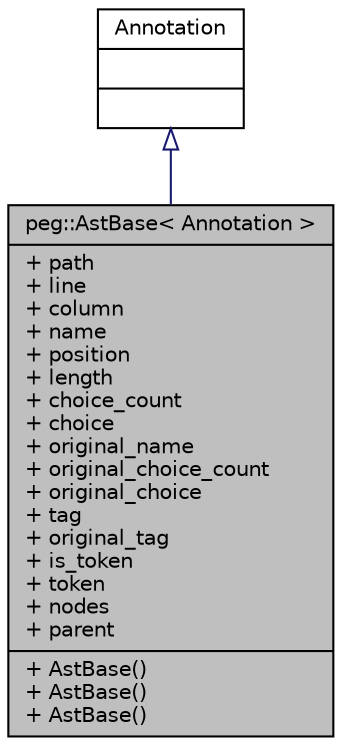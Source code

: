 digraph "peg::AstBase&lt; Annotation &gt;"
{
 // LATEX_PDF_SIZE
  edge [fontname="Helvetica",fontsize="10",labelfontname="Helvetica",labelfontsize="10"];
  node [fontname="Helvetica",fontsize="10",shape=record];
  Node1 [label="{peg::AstBase\< Annotation \>\n|+ path\l+ line\l+ column\l+ name\l+ position\l+ length\l+ choice_count\l+ choice\l+ original_name\l+ original_choice_count\l+ original_choice\l+ tag\l+ original_tag\l+ is_token\l+ token\l+ nodes\l+ parent\l|+ AstBase()\l+ AstBase()\l+ AstBase()\l}",height=0.2,width=0.4,color="black", fillcolor="grey75", style="filled", fontcolor="black",tooltip=" "];
  Node2 -> Node1 [dir="back",color="midnightblue",fontsize="10",style="solid",arrowtail="onormal",fontname="Helvetica"];
  Node2 [label="{Annotation\n||}",height=0.2,width=0.4,color="black", fillcolor="white", style="filled",URL="$classAnnotation.html",tooltip=" "];
}
